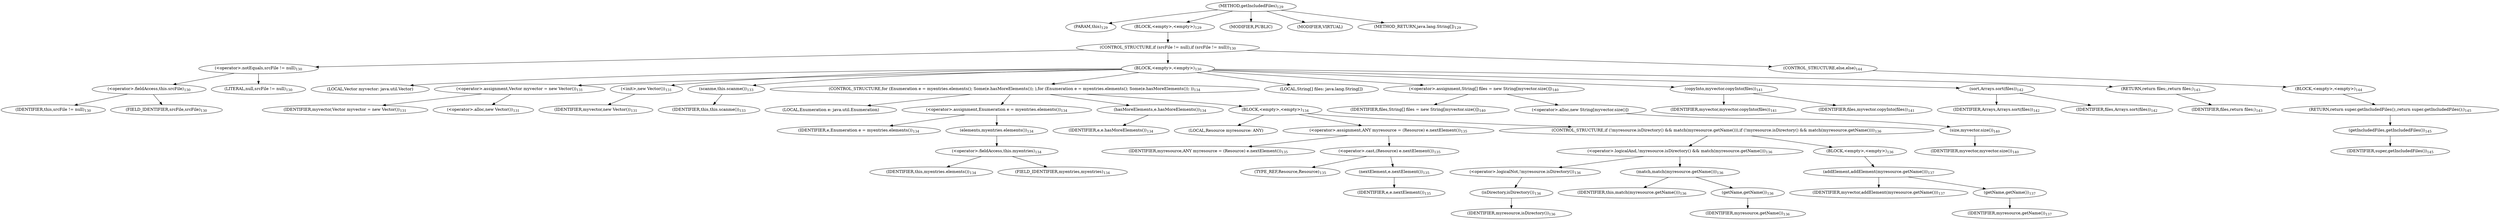 digraph "getIncludedFiles" {  
"65" [label = <(METHOD,getIncludedFiles)<SUB>129</SUB>> ]
"10" [label = <(PARAM,this)<SUB>129</SUB>> ]
"66" [label = <(BLOCK,&lt;empty&gt;,&lt;empty&gt;)<SUB>129</SUB>> ]
"67" [label = <(CONTROL_STRUCTURE,if (srcFile != null),if (srcFile != null))<SUB>130</SUB>> ]
"68" [label = <(&lt;operator&gt;.notEquals,srcFile != null)<SUB>130</SUB>> ]
"69" [label = <(&lt;operator&gt;.fieldAccess,this.srcFile)<SUB>130</SUB>> ]
"70" [label = <(IDENTIFIER,this,srcFile != null)<SUB>130</SUB>> ]
"71" [label = <(FIELD_IDENTIFIER,srcFile,srcFile)<SUB>130</SUB>> ]
"72" [label = <(LITERAL,null,srcFile != null)<SUB>130</SUB>> ]
"73" [label = <(BLOCK,&lt;empty&gt;,&lt;empty&gt;)<SUB>130</SUB>> ]
"8" [label = <(LOCAL,Vector myvector: java.util.Vector)> ]
"74" [label = <(&lt;operator&gt;.assignment,Vector myvector = new Vector())<SUB>131</SUB>> ]
"75" [label = <(IDENTIFIER,myvector,Vector myvector = new Vector())<SUB>131</SUB>> ]
"76" [label = <(&lt;operator&gt;.alloc,new Vector())<SUB>131</SUB>> ]
"77" [label = <(&lt;init&gt;,new Vector())<SUB>131</SUB>> ]
"7" [label = <(IDENTIFIER,myvector,new Vector())<SUB>131</SUB>> ]
"78" [label = <(scanme,this.scanme())<SUB>133</SUB>> ]
"9" [label = <(IDENTIFIER,this,this.scanme())<SUB>133</SUB>> ]
"79" [label = <(CONTROL_STRUCTURE,for (Enumeration e = myentries.elements(); Some(e.hasMoreElements()); ),for (Enumeration e = myentries.elements(); Some(e.hasMoreElements()); ))<SUB>134</SUB>> ]
"80" [label = <(LOCAL,Enumeration e: java.util.Enumeration)> ]
"81" [label = <(&lt;operator&gt;.assignment,Enumeration e = myentries.elements())<SUB>134</SUB>> ]
"82" [label = <(IDENTIFIER,e,Enumeration e = myentries.elements())<SUB>134</SUB>> ]
"83" [label = <(elements,myentries.elements())<SUB>134</SUB>> ]
"84" [label = <(&lt;operator&gt;.fieldAccess,this.myentries)<SUB>134</SUB>> ]
"85" [label = <(IDENTIFIER,this,myentries.elements())<SUB>134</SUB>> ]
"86" [label = <(FIELD_IDENTIFIER,myentries,myentries)<SUB>134</SUB>> ]
"87" [label = <(hasMoreElements,e.hasMoreElements())<SUB>134</SUB>> ]
"88" [label = <(IDENTIFIER,e,e.hasMoreElements())<SUB>134</SUB>> ]
"89" [label = <(BLOCK,&lt;empty&gt;,&lt;empty&gt;)<SUB>134</SUB>> ]
"90" [label = <(LOCAL,Resource myresource: ANY)> ]
"91" [label = <(&lt;operator&gt;.assignment,ANY myresource = (Resource) e.nextElement())<SUB>135</SUB>> ]
"92" [label = <(IDENTIFIER,myresource,ANY myresource = (Resource) e.nextElement())<SUB>135</SUB>> ]
"93" [label = <(&lt;operator&gt;.cast,(Resource) e.nextElement())<SUB>135</SUB>> ]
"94" [label = <(TYPE_REF,Resource,Resource)<SUB>135</SUB>> ]
"95" [label = <(nextElement,e.nextElement())<SUB>135</SUB>> ]
"96" [label = <(IDENTIFIER,e,e.nextElement())<SUB>135</SUB>> ]
"97" [label = <(CONTROL_STRUCTURE,if (!myresource.isDirectory() &amp;&amp; match(myresource.getName())),if (!myresource.isDirectory() &amp;&amp; match(myresource.getName())))<SUB>136</SUB>> ]
"98" [label = <(&lt;operator&gt;.logicalAnd,!myresource.isDirectory() &amp;&amp; match(myresource.getName()))<SUB>136</SUB>> ]
"99" [label = <(&lt;operator&gt;.logicalNot,!myresource.isDirectory())<SUB>136</SUB>> ]
"100" [label = <(isDirectory,isDirectory())<SUB>136</SUB>> ]
"101" [label = <(IDENTIFIER,myresource,isDirectory())<SUB>136</SUB>> ]
"102" [label = <(match,match(myresource.getName()))<SUB>136</SUB>> ]
"11" [label = <(IDENTIFIER,this,match(myresource.getName()))<SUB>136</SUB>> ]
"103" [label = <(getName,getName())<SUB>136</SUB>> ]
"104" [label = <(IDENTIFIER,myresource,getName())<SUB>136</SUB>> ]
"105" [label = <(BLOCK,&lt;empty&gt;,&lt;empty&gt;)<SUB>136</SUB>> ]
"106" [label = <(addElement,addElement(myresource.getName()))<SUB>137</SUB>> ]
"107" [label = <(IDENTIFIER,myvector,addElement(myresource.getName()))<SUB>137</SUB>> ]
"108" [label = <(getName,getName())<SUB>137</SUB>> ]
"109" [label = <(IDENTIFIER,myresource,getName())<SUB>137</SUB>> ]
"110" [label = <(LOCAL,String[] files: java.lang.String[])> ]
"111" [label = <(&lt;operator&gt;.assignment,String[] files = new String[myvector.size()])<SUB>140</SUB>> ]
"112" [label = <(IDENTIFIER,files,String[] files = new String[myvector.size()])<SUB>140</SUB>> ]
"113" [label = <(&lt;operator&gt;.alloc,new String[myvector.size()])> ]
"114" [label = <(size,myvector.size())<SUB>140</SUB>> ]
"115" [label = <(IDENTIFIER,myvector,myvector.size())<SUB>140</SUB>> ]
"116" [label = <(copyInto,myvector.copyInto(files))<SUB>141</SUB>> ]
"117" [label = <(IDENTIFIER,myvector,myvector.copyInto(files))<SUB>141</SUB>> ]
"118" [label = <(IDENTIFIER,files,myvector.copyInto(files))<SUB>141</SUB>> ]
"119" [label = <(sort,Arrays.sort(files))<SUB>142</SUB>> ]
"120" [label = <(IDENTIFIER,Arrays,Arrays.sort(files))<SUB>142</SUB>> ]
"121" [label = <(IDENTIFIER,files,Arrays.sort(files))<SUB>142</SUB>> ]
"122" [label = <(RETURN,return files;,return files;)<SUB>143</SUB>> ]
"123" [label = <(IDENTIFIER,files,return files;)<SUB>143</SUB>> ]
"124" [label = <(CONTROL_STRUCTURE,else,else)<SUB>144</SUB>> ]
"125" [label = <(BLOCK,&lt;empty&gt;,&lt;empty&gt;)<SUB>144</SUB>> ]
"126" [label = <(RETURN,return super.getIncludedFiles();,return super.getIncludedFiles();)<SUB>145</SUB>> ]
"127" [label = <(getIncludedFiles,getIncludedFiles())<SUB>145</SUB>> ]
"128" [label = <(IDENTIFIER,super,getIncludedFiles())<SUB>145</SUB>> ]
"129" [label = <(MODIFIER,PUBLIC)> ]
"130" [label = <(MODIFIER,VIRTUAL)> ]
"131" [label = <(METHOD_RETURN,java.lang.String[])<SUB>129</SUB>> ]
  "65" -> "10" 
  "65" -> "66" 
  "65" -> "129" 
  "65" -> "130" 
  "65" -> "131" 
  "66" -> "67" 
  "67" -> "68" 
  "67" -> "73" 
  "67" -> "124" 
  "68" -> "69" 
  "68" -> "72" 
  "69" -> "70" 
  "69" -> "71" 
  "73" -> "8" 
  "73" -> "74" 
  "73" -> "77" 
  "73" -> "78" 
  "73" -> "79" 
  "73" -> "110" 
  "73" -> "111" 
  "73" -> "116" 
  "73" -> "119" 
  "73" -> "122" 
  "74" -> "75" 
  "74" -> "76" 
  "77" -> "7" 
  "78" -> "9" 
  "79" -> "80" 
  "79" -> "81" 
  "79" -> "87" 
  "79" -> "89" 
  "81" -> "82" 
  "81" -> "83" 
  "83" -> "84" 
  "84" -> "85" 
  "84" -> "86" 
  "87" -> "88" 
  "89" -> "90" 
  "89" -> "91" 
  "89" -> "97" 
  "91" -> "92" 
  "91" -> "93" 
  "93" -> "94" 
  "93" -> "95" 
  "95" -> "96" 
  "97" -> "98" 
  "97" -> "105" 
  "98" -> "99" 
  "98" -> "102" 
  "99" -> "100" 
  "100" -> "101" 
  "102" -> "11" 
  "102" -> "103" 
  "103" -> "104" 
  "105" -> "106" 
  "106" -> "107" 
  "106" -> "108" 
  "108" -> "109" 
  "111" -> "112" 
  "111" -> "113" 
  "113" -> "114" 
  "114" -> "115" 
  "116" -> "117" 
  "116" -> "118" 
  "119" -> "120" 
  "119" -> "121" 
  "122" -> "123" 
  "124" -> "125" 
  "125" -> "126" 
  "126" -> "127" 
  "127" -> "128" 
}
